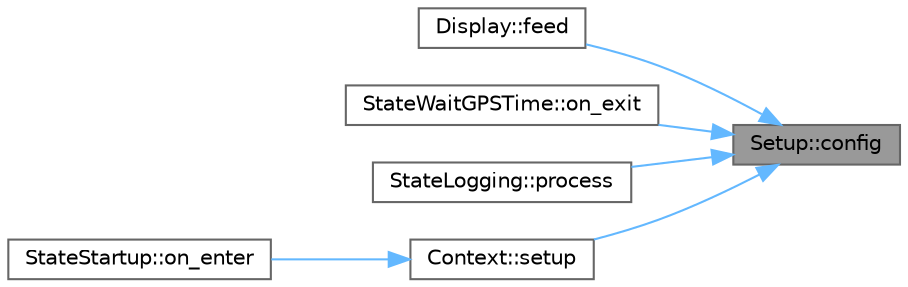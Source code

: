 digraph "Setup::config"
{
 // LATEX_PDF_SIZE
  bgcolor="transparent";
  edge [fontname=Helvetica,fontsize=10,labelfontname=Helvetica,labelfontsize=10];
  node [fontname=Helvetica,fontsize=10,shape=box,height=0.2,width=0.4];
  rankdir="RL";
  Node1 [id="Node000001",label="Setup::config",height=0.2,width=0.4,color="gray40", fillcolor="grey60", style="filled", fontcolor="black",tooltip=" "];
  Node1 -> Node2 [id="edge6_Node000001_Node000002",dir="back",color="steelblue1",style="solid",tooltip=" "];
  Node2 [id="Node000002",label="Display::feed",height=0.2,width=0.4,color="grey40", fillcolor="white", style="filled",URL="$class_display.html#af015ee8348feb81297c6af96595f6b40",tooltip=" "];
  Node1 -> Node3 [id="edge7_Node000001_Node000003",dir="back",color="steelblue1",style="solid",tooltip=" "];
  Node3 [id="Node000003",label="StateWaitGPSTime::on_exit",height=0.2,width=0.4,color="grey40", fillcolor="white", style="filled",URL="$class_state_wait_g_p_s_time.html#a5afbcebf690e8a8eadc30a7795d9a907",tooltip=" "];
  Node1 -> Node4 [id="edge8_Node000001_Node000004",dir="back",color="steelblue1",style="solid",tooltip=" "];
  Node4 [id="Node000004",label="StateLogging::process",height=0.2,width=0.4,color="grey40", fillcolor="white", style="filled",URL="$class_state_logging.html#a5faae5932def9ccdde10205947ee931f",tooltip=" "];
  Node1 -> Node5 [id="edge9_Node000001_Node000005",dir="back",color="steelblue1",style="solid",tooltip=" "];
  Node5 [id="Node000005",label="Context::setup",height=0.2,width=0.4,color="grey40", fillcolor="white", style="filled",URL="$class_context.html#ad6ab2ba0b337de2f0ff6ae764a4ee18a",tooltip=" "];
  Node5 -> Node6 [id="edge10_Node000005_Node000006",dir="back",color="steelblue1",style="solid",tooltip=" "];
  Node6 [id="Node000006",label="StateStartup::on_enter",height=0.2,width=0.4,color="grey40", fillcolor="white", style="filled",URL="$class_state_startup.html#aa18d08fdc8b18a4b9711a10075d992f8",tooltip=" "];
}
